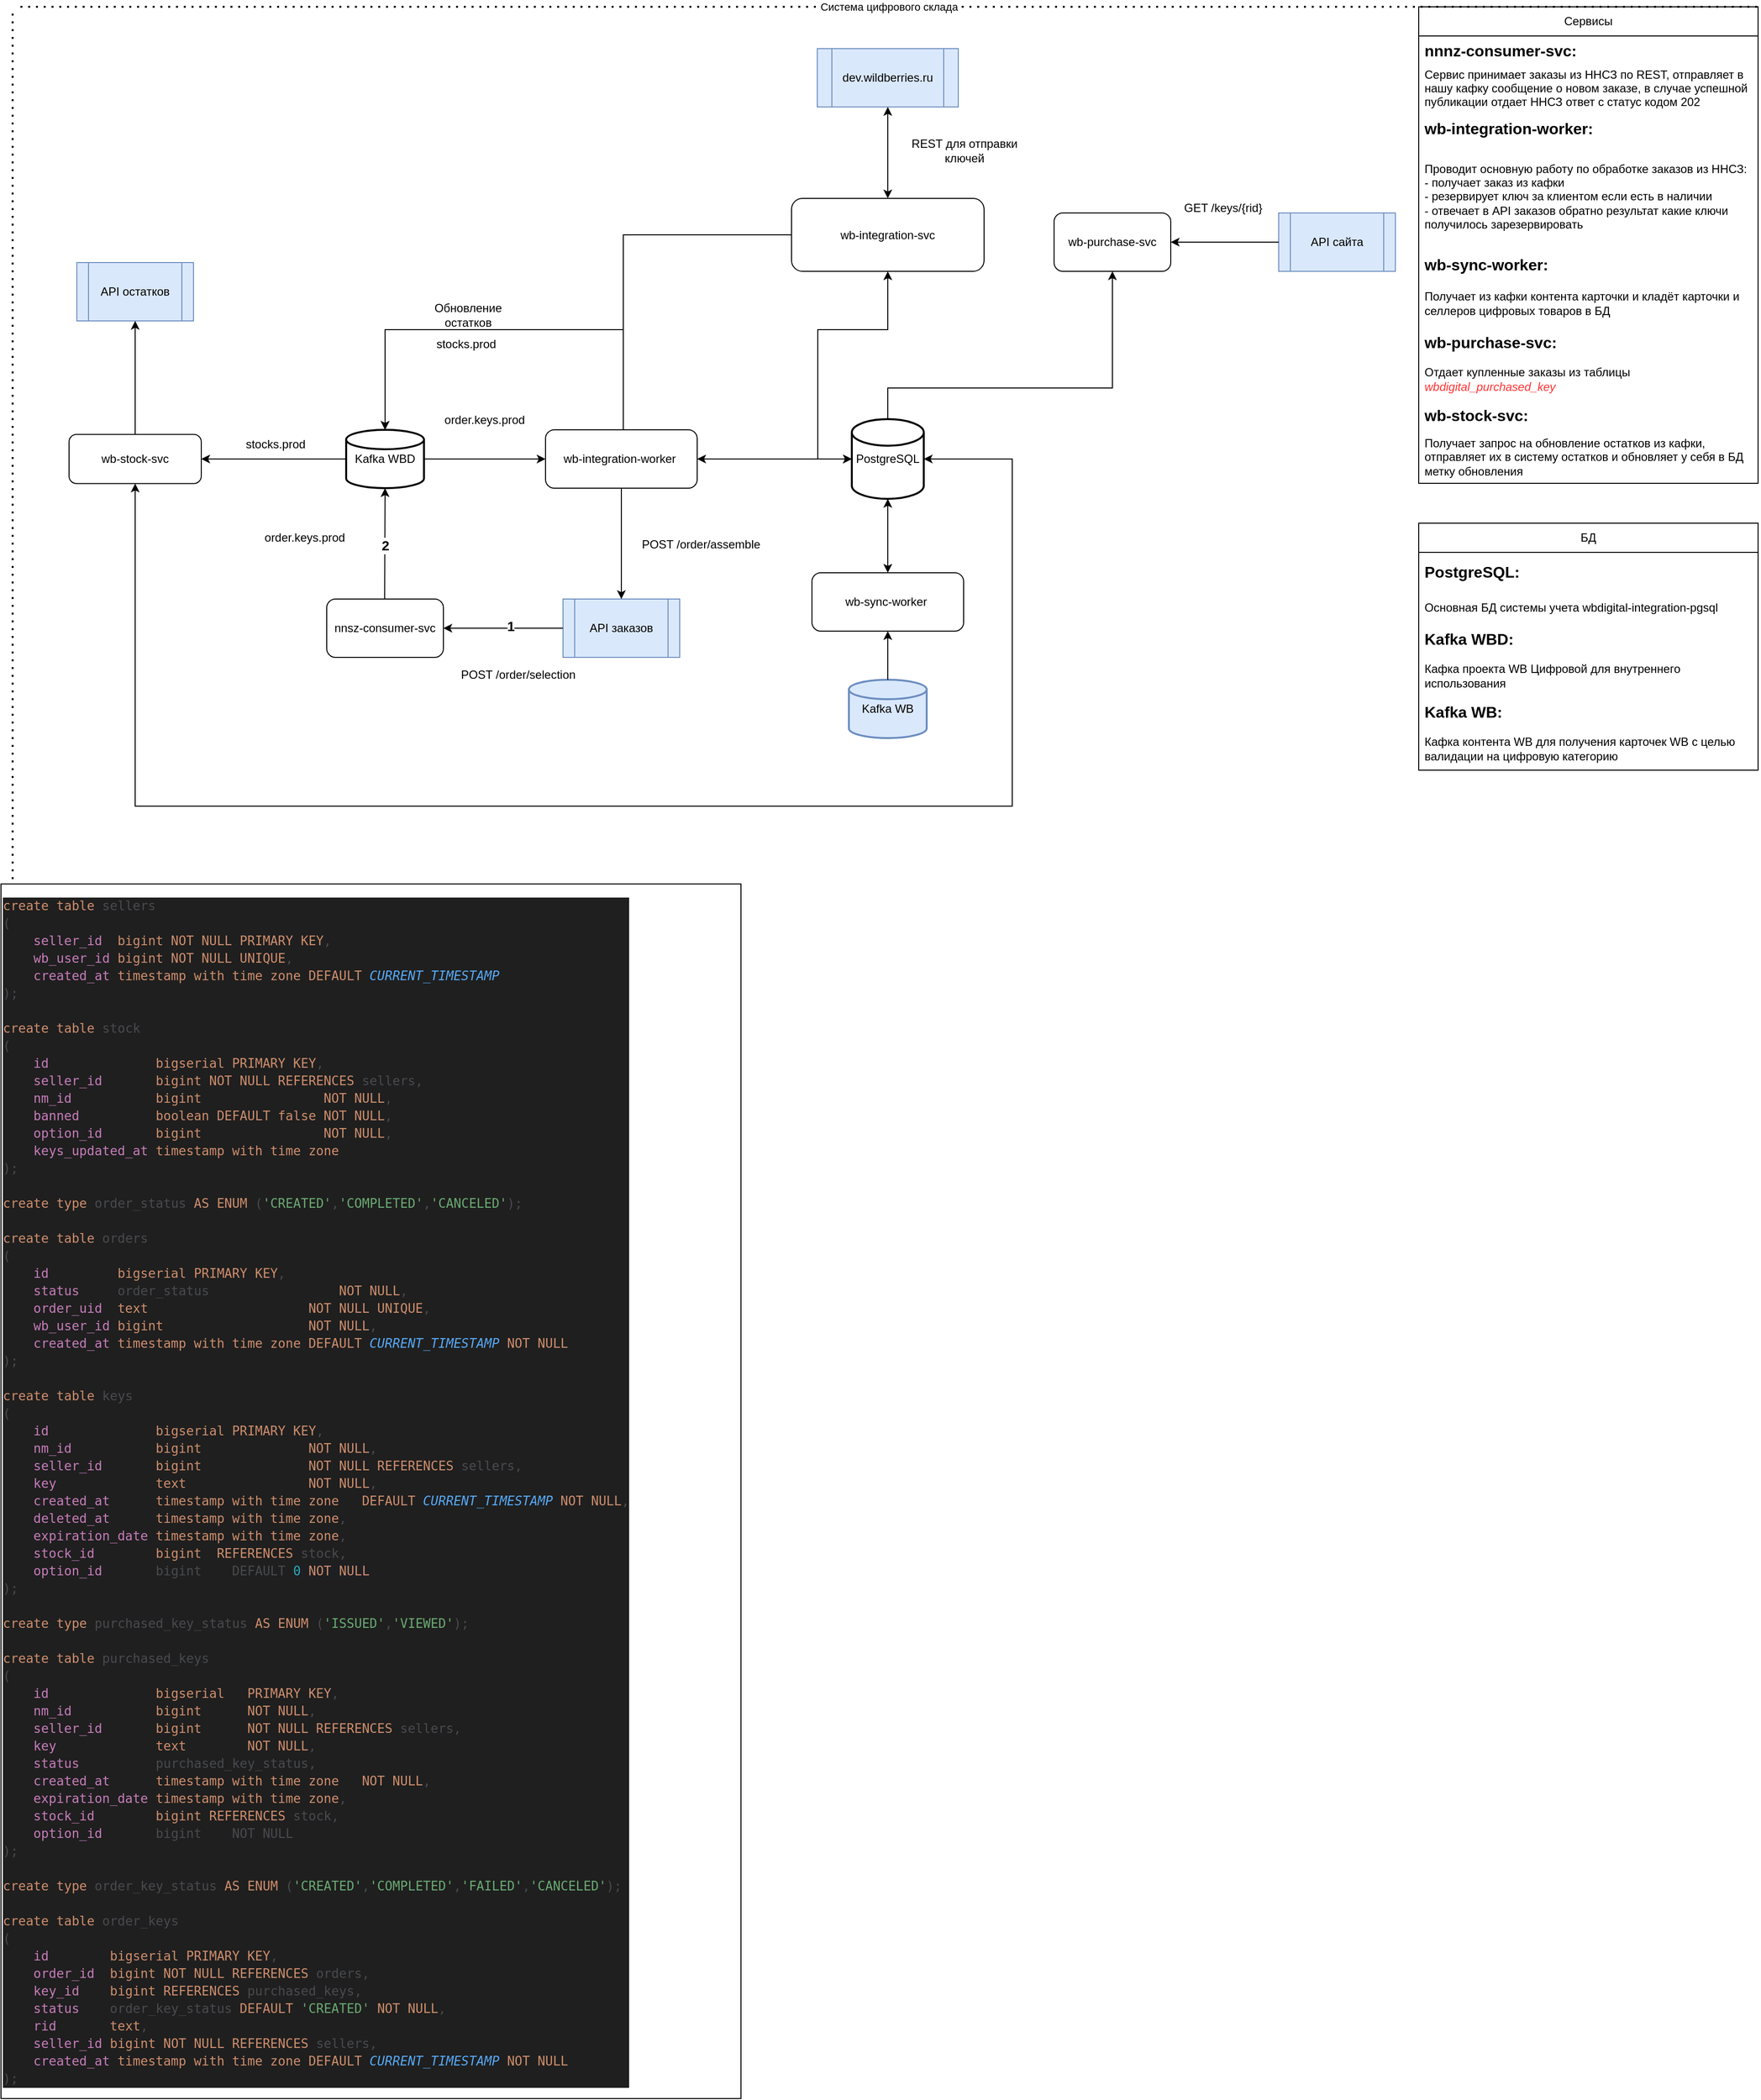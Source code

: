 <mxfile version="26.2.13">
  <diagram name="Страница — 1" id="Ii88KUtUh1wlncuiBsRQ">
    <mxGraphModel dx="-345" dy="-207" grid="1" gridSize="10" guides="1" tooltips="1" connect="1" arrows="1" fold="1" page="1" pageScale="1" pageWidth="583" pageHeight="827" math="0" shadow="0">
      <root>
        <mxCell id="0" />
        <mxCell id="1" parent="0" />
        <mxCell id="xC6mqs9Nte8zSChUiDcR-127" value="wb-integration-svc" style="rounded=1;whiteSpace=wrap;html=1;" vertex="1" parent="1">
          <mxGeometry x="2853" y="1145" width="198" height="75" as="geometry" />
        </mxCell>
        <mxCell id="xC6mqs9Nte8zSChUiDcR-128" value="API заказов" style="shape=process;whiteSpace=wrap;html=1;backgroundOutline=1;fillColor=#dae8fc;strokeColor=#6c8ebf;" vertex="1" parent="1">
          <mxGeometry x="2618" y="1557" width="120" height="60" as="geometry" />
        </mxCell>
        <mxCell id="xC6mqs9Nte8zSChUiDcR-129" value="API остатков" style="shape=process;whiteSpace=wrap;html=1;backgroundOutline=1;fillColor=#dae8fc;strokeColor=#6c8ebf;" vertex="1" parent="1">
          <mxGeometry x="2118" y="1211" width="120" height="60" as="geometry" />
        </mxCell>
        <mxCell id="xC6mqs9Nte8zSChUiDcR-130" value="nnsz-consumer-svc" style="rounded=1;whiteSpace=wrap;html=1;" vertex="1" parent="1">
          <mxGeometry x="2375" y="1557" width="120" height="60" as="geometry" />
        </mxCell>
        <mxCell id="xC6mqs9Nte8zSChUiDcR-131" value="" style="endArrow=none;dashed=1;html=1;dashPattern=1 3;strokeWidth=2;rounded=0;" edge="1" parent="1">
          <mxGeometry width="50" height="50" relative="1" as="geometry">
            <mxPoint x="2052" y="2165" as="sourcePoint" />
            <mxPoint x="2052" y="955" as="targetPoint" />
          </mxGeometry>
        </mxCell>
        <mxCell id="xC6mqs9Nte8zSChUiDcR-200" style="edgeStyle=orthogonalEdgeStyle;rounded=0;orthogonalLoop=1;jettySize=auto;html=1;entryX=1;entryY=0.5;entryDx=0;entryDy=0;" edge="1" parent="1" source="xC6mqs9Nte8zSChUiDcR-132" target="xC6mqs9Nte8zSChUiDcR-171">
          <mxGeometry relative="1" as="geometry" />
        </mxCell>
        <mxCell id="xC6mqs9Nte8zSChUiDcR-132" value="Kafka WBD" style="strokeWidth=2;html=1;shape=mxgraph.flowchart.database;whiteSpace=wrap;" vertex="1" parent="1">
          <mxGeometry x="2395" y="1383" width="80" height="60" as="geometry" />
        </mxCell>
        <mxCell id="xC6mqs9Nte8zSChUiDcR-133" value="" style="endArrow=classic;html=1;rounded=0;entryX=1;entryY=0.5;entryDx=0;entryDy=0;exitX=0;exitY=0.5;exitDx=0;exitDy=0;" edge="1" parent="1" source="xC6mqs9Nte8zSChUiDcR-128" target="xC6mqs9Nte8zSChUiDcR-130">
          <mxGeometry width="50" height="50" relative="1" as="geometry">
            <mxPoint x="2450" y="1372" as="sourcePoint" />
            <mxPoint x="2500" y="1322" as="targetPoint" />
          </mxGeometry>
        </mxCell>
        <mxCell id="xC6mqs9Nte8zSChUiDcR-206" value="&lt;b&gt;&lt;font style=&quot;font-size: 14px;&quot;&gt;1&lt;/font&gt;&lt;/b&gt;" style="edgeLabel;html=1;align=center;verticalAlign=middle;resizable=0;points=[];" vertex="1" connectable="0" parent="xC6mqs9Nte8zSChUiDcR-133">
          <mxGeometry x="-0.113" y="-2" relative="1" as="geometry">
            <mxPoint as="offset" />
          </mxGeometry>
        </mxCell>
        <mxCell id="xC6mqs9Nte8zSChUiDcR-134" value="" style="endArrow=classic;html=1;rounded=0;entryX=0.5;entryY=1;entryDx=0;entryDy=0;entryPerimeter=0;" edge="1" parent="1" target="xC6mqs9Nte8zSChUiDcR-132">
          <mxGeometry width="50" height="50" relative="1" as="geometry">
            <mxPoint x="2434.58" y="1557" as="sourcePoint" />
            <mxPoint x="2434.58" y="1451" as="targetPoint" />
          </mxGeometry>
        </mxCell>
        <mxCell id="xC6mqs9Nte8zSChUiDcR-207" value="&lt;font style=&quot;font-size: 14px;&quot;&gt;&lt;b&gt;2&lt;/b&gt;&lt;/font&gt;" style="edgeLabel;html=1;align=center;verticalAlign=middle;resizable=0;points=[];" vertex="1" connectable="0" parent="xC6mqs9Nte8zSChUiDcR-134">
          <mxGeometry x="-0.485" relative="1" as="geometry">
            <mxPoint y="-26" as="offset" />
          </mxGeometry>
        </mxCell>
        <mxCell id="xC6mqs9Nte8zSChUiDcR-135" value="POST /order/selection" style="text;html=1;align=center;verticalAlign=middle;whiteSpace=wrap;rounded=0;" vertex="1" parent="1">
          <mxGeometry x="2498" y="1620" width="148" height="30" as="geometry" />
        </mxCell>
        <mxCell id="xC6mqs9Nte8zSChUiDcR-136" value="order.keys.prod" style="text;html=1;align=center;verticalAlign=middle;whiteSpace=wrap;rounded=0;" vertex="1" parent="1">
          <mxGeometry x="2300" y="1479" width="105" height="30" as="geometry" />
        </mxCell>
        <mxCell id="xC6mqs9Nte8zSChUiDcR-137" value="wb-purchase-svc" style="rounded=1;whiteSpace=wrap;html=1;" vertex="1" parent="1">
          <mxGeometry x="3123" y="1160" width="120" height="60" as="geometry" />
        </mxCell>
        <mxCell id="xC6mqs9Nte8zSChUiDcR-204" style="edgeStyle=orthogonalEdgeStyle;rounded=0;orthogonalLoop=1;jettySize=auto;html=1;entryX=0.5;entryY=1;entryDx=0;entryDy=0;" edge="1" parent="1" source="xC6mqs9Nte8zSChUiDcR-138" target="xC6mqs9Nte8zSChUiDcR-137">
          <mxGeometry relative="1" as="geometry">
            <Array as="points">
              <mxPoint x="2952" y="1340" />
              <mxPoint x="3183" y="1340" />
            </Array>
          </mxGeometry>
        </mxCell>
        <mxCell id="xC6mqs9Nte8zSChUiDcR-138" value="PostgreSQL" style="strokeWidth=2;html=1;shape=mxgraph.flowchart.database;whiteSpace=wrap;" vertex="1" parent="1">
          <mxGeometry x="2915" y="1372" width="74" height="82" as="geometry" />
        </mxCell>
        <mxCell id="xC6mqs9Nte8zSChUiDcR-140" value="wb-integration-worker&amp;nbsp;" style="rounded=1;whiteSpace=wrap;html=1;" vertex="1" parent="1">
          <mxGeometry x="2600" y="1383" width="156" height="60" as="geometry" />
        </mxCell>
        <mxCell id="xC6mqs9Nte8zSChUiDcR-141" value="" style="endArrow=classic;html=1;rounded=0;entryX=0;entryY=0.5;entryDx=0;entryDy=0;exitX=1;exitY=0.5;exitDx=0;exitDy=0;exitPerimeter=0;" edge="1" parent="1" source="xC6mqs9Nte8zSChUiDcR-132" target="xC6mqs9Nte8zSChUiDcR-140">
          <mxGeometry width="50" height="50" relative="1" as="geometry">
            <mxPoint x="2502" y="1373" as="sourcePoint" />
            <mxPoint x="2755" y="1295" as="targetPoint" />
          </mxGeometry>
        </mxCell>
        <mxCell id="xC6mqs9Nte8zSChUiDcR-142" value="" style="endArrow=classic;startArrow=classic;html=1;rounded=0;entryX=0;entryY=0.5;entryDx=0;entryDy=0;entryPerimeter=0;exitX=1;exitY=0.5;exitDx=0;exitDy=0;" edge="1" parent="1" source="xC6mqs9Nte8zSChUiDcR-140" target="xC6mqs9Nte8zSChUiDcR-138">
          <mxGeometry width="50" height="50" relative="1" as="geometry">
            <mxPoint x="2844" y="1347" as="sourcePoint" />
            <mxPoint x="2894" y="1297" as="targetPoint" />
            <Array as="points">
              <mxPoint x="2834" y="1413" />
            </Array>
          </mxGeometry>
        </mxCell>
        <mxCell id="xC6mqs9Nte8zSChUiDcR-143" value="Сервисы" style="swimlane;fontStyle=0;childLayout=stackLayout;horizontal=1;startSize=30;horizontalStack=0;resizeParent=1;resizeParentMax=0;resizeLast=0;collapsible=1;marginBottom=0;whiteSpace=wrap;html=1;" vertex="1" parent="1">
          <mxGeometry x="3498" y="948" width="349" height="490" as="geometry">
            <mxRectangle x="3498" y="948" width="85" height="30" as="alternateBounds" />
          </mxGeometry>
        </mxCell>
        <mxCell id="xC6mqs9Nte8zSChUiDcR-144" value="&lt;span style=&quot;text-align: center;&quot;&gt;&lt;b&gt;&lt;font style=&quot;font-size: 16px;&quot;&gt;nnnz-consumer-svc:&lt;/font&gt;&lt;/b&gt;&lt;/span&gt;" style="text;strokeColor=none;fillColor=none;align=left;verticalAlign=middle;spacingLeft=4;spacingRight=4;overflow=hidden;points=[[0,0.5],[1,0.5]];portConstraint=eastwest;rotatable=0;whiteSpace=wrap;html=1;" vertex="1" parent="xC6mqs9Nte8zSChUiDcR-143">
          <mxGeometry y="30" width="349" height="30" as="geometry" />
        </mxCell>
        <mxCell id="xC6mqs9Nte8zSChUiDcR-145" value="&lt;div style=&quot;&quot;&gt;Сервис принимает заказы из ННСЗ по REST, отправляет в нашу кафку сообщение о новом заказе, в случае успешной публикации отдает ННСЗ ответ с статус кодом 202&lt;/div&gt;&lt;div style=&quot;&quot;&gt;&lt;br&gt;&lt;/div&gt;" style="text;strokeColor=none;fillColor=none;align=left;verticalAlign=middle;spacingLeft=4;spacingRight=4;overflow=hidden;points=[[0,0.5],[1,0.5]];portConstraint=eastwest;rotatable=0;whiteSpace=wrap;html=1;" vertex="1" parent="xC6mqs9Nte8zSChUiDcR-143">
          <mxGeometry y="60" width="349" height="50" as="geometry" />
        </mxCell>
        <mxCell id="xC6mqs9Nte8zSChUiDcR-146" value="&lt;span style=&quot;text-align: center;&quot;&gt;&lt;font style=&quot;font-size: 16px;&quot;&gt;&lt;b&gt;wb-integration-worker:&amp;nbsp;&lt;/b&gt;&lt;/font&gt;&lt;/span&gt;" style="text;strokeColor=none;fillColor=none;align=left;verticalAlign=middle;spacingLeft=4;spacingRight=4;overflow=hidden;points=[[0,0.5],[1,0.5]];portConstraint=eastwest;rotatable=0;whiteSpace=wrap;html=1;" vertex="1" parent="xC6mqs9Nte8zSChUiDcR-143">
          <mxGeometry y="110" width="349" height="30" as="geometry" />
        </mxCell>
        <mxCell id="xC6mqs9Nte8zSChUiDcR-147" value="&lt;span style=&quot;&quot;&gt;Проводит основную работу по обработке заказов из ННСЗ:&lt;br&gt;- получает заказ из кафки&lt;br&gt;- резервирует ключ за клиентом если есть в наличии&lt;/span&gt;&lt;div&gt;&lt;span style=&quot;&quot;&gt;- отвечает в API заказов обратно результат какие ключи получилось зарезервировать&lt;/span&gt;&lt;/div&gt;" style="text;strokeColor=none;fillColor=none;align=left;verticalAlign=middle;spacingLeft=4;spacingRight=4;overflow=hidden;points=[[0,0.5],[1,0.5]];portConstraint=eastwest;rotatable=0;whiteSpace=wrap;html=1;" vertex="1" parent="xC6mqs9Nte8zSChUiDcR-143">
          <mxGeometry y="140" width="349" height="110" as="geometry" />
        </mxCell>
        <mxCell id="xC6mqs9Nte8zSChUiDcR-148" value="&lt;span style=&quot;text-align: center;&quot;&gt;wb-sync-worker:&lt;/span&gt;" style="text;strokeColor=none;fillColor=none;align=left;verticalAlign=middle;spacingLeft=4;spacingRight=4;overflow=hidden;points=[[0,0.5],[1,0.5]];portConstraint=eastwest;rotatable=0;whiteSpace=wrap;html=1;fontSize=16;fontStyle=1" vertex="1" parent="xC6mqs9Nte8zSChUiDcR-143">
          <mxGeometry y="250" width="349" height="30" as="geometry" />
        </mxCell>
        <mxCell id="xC6mqs9Nte8zSChUiDcR-149" value="Получает из кафки контента карточки и кладёт карточки и селлеров цифровых товаров в БД" style="text;strokeColor=none;fillColor=none;align=left;verticalAlign=middle;spacingLeft=4;spacingRight=4;overflow=hidden;points=[[0,0.5],[1,0.5]];portConstraint=eastwest;rotatable=0;whiteSpace=wrap;html=1;" vertex="1" parent="xC6mqs9Nte8zSChUiDcR-143">
          <mxGeometry y="280" width="349" height="50" as="geometry" />
        </mxCell>
        <mxCell id="xC6mqs9Nte8zSChUiDcR-150" value="&lt;span style=&quot;text-align: center;&quot;&gt;&lt;font style=&quot;font-size: 16px;&quot;&gt;&lt;b&gt;wb-purchase-svc:&lt;/b&gt;&lt;/font&gt;&lt;/span&gt;" style="text;strokeColor=none;fillColor=none;align=left;verticalAlign=middle;spacingLeft=4;spacingRight=4;overflow=hidden;points=[[0,0.5],[1,0.5]];portConstraint=eastwest;rotatable=0;whiteSpace=wrap;html=1;" vertex="1" parent="xC6mqs9Nte8zSChUiDcR-143">
          <mxGeometry y="330" width="349" height="30" as="geometry" />
        </mxCell>
        <mxCell id="xC6mqs9Nte8zSChUiDcR-151" value="Отдает купленные заказы из таблицы &lt;i&gt;&lt;font style=&quot;color: rgb(255, 51, 51);&quot;&gt;wbdigital_purchased_key&lt;/font&gt;&lt;/i&gt;" style="text;strokeColor=none;fillColor=none;align=left;verticalAlign=middle;spacingLeft=4;spacingRight=4;overflow=hidden;points=[[0,0.5],[1,0.5]];portConstraint=eastwest;rotatable=0;whiteSpace=wrap;html=1;" vertex="1" parent="xC6mqs9Nte8zSChUiDcR-143">
          <mxGeometry y="360" width="349" height="45" as="geometry" />
        </mxCell>
        <mxCell id="xC6mqs9Nte8zSChUiDcR-152" value="&lt;span style=&quot;text-align: center;&quot;&gt;wb-stock-svc:&lt;/span&gt;" style="text;strokeColor=none;fillColor=none;align=left;verticalAlign=middle;spacingLeft=4;spacingRight=4;overflow=hidden;points=[[0,0.5],[1,0.5]];portConstraint=eastwest;rotatable=0;whiteSpace=wrap;html=1;fontSize=16;fontStyle=1" vertex="1" parent="xC6mqs9Nte8zSChUiDcR-143">
          <mxGeometry y="405" width="349" height="30" as="geometry" />
        </mxCell>
        <mxCell id="xC6mqs9Nte8zSChUiDcR-153" value="Получает запрос на обновление остатков из кафки, отправляет их в систему остатков и обновляет у себя в БД метку обновления" style="text;strokeColor=none;fillColor=none;align=left;verticalAlign=middle;spacingLeft=4;spacingRight=4;overflow=hidden;points=[[0,0.5],[1,0.5]];portConstraint=eastwest;rotatable=0;whiteSpace=wrap;html=1;" vertex="1" parent="xC6mqs9Nte8zSChUiDcR-143">
          <mxGeometry y="435" width="349" height="55" as="geometry" />
        </mxCell>
        <mxCell id="xC6mqs9Nte8zSChUiDcR-154" value="API сайта" style="shape=process;whiteSpace=wrap;html=1;backgroundOutline=1;fillColor=#dae8fc;strokeColor=#6c8ebf;" vertex="1" parent="1">
          <mxGeometry x="3354" y="1160" width="120" height="60" as="geometry" />
        </mxCell>
        <mxCell id="xC6mqs9Nte8zSChUiDcR-155" value="" style="endArrow=classic;html=1;rounded=0;entryX=1;entryY=0.5;entryDx=0;entryDy=0;exitX=0;exitY=0.5;exitDx=0;exitDy=0;" edge="1" parent="1" source="xC6mqs9Nte8zSChUiDcR-154" target="xC6mqs9Nte8zSChUiDcR-137">
          <mxGeometry width="50" height="50" relative="1" as="geometry">
            <mxPoint x="2922" y="1224" as="sourcePoint" />
            <mxPoint x="2972" y="1174" as="targetPoint" />
          </mxGeometry>
        </mxCell>
        <mxCell id="xC6mqs9Nte8zSChUiDcR-156" value="GET /keys/{rid}" style="text;html=1;align=center;verticalAlign=middle;whiteSpace=wrap;rounded=0;" vertex="1" parent="1">
          <mxGeometry x="3240" y="1140" width="114" height="30" as="geometry" />
        </mxCell>
        <mxCell id="xC6mqs9Nte8zSChUiDcR-157" value="dev.wildberries.ru" style="shape=process;whiteSpace=wrap;html=1;backgroundOutline=1;fillColor=#dae8fc;strokeColor=#6c8ebf;" vertex="1" parent="1">
          <mxGeometry x="2879.5" y="991" width="145" height="60" as="geometry" />
        </mxCell>
        <mxCell id="xC6mqs9Nte8zSChUiDcR-158" value="" style="endArrow=classic;startArrow=classic;html=1;rounded=0;entryX=0.5;entryY=1;entryDx=0;entryDy=0;exitX=0.5;exitY=0;exitDx=0;exitDy=0;" edge="1" parent="1" source="xC6mqs9Nte8zSChUiDcR-127" target="xC6mqs9Nte8zSChUiDcR-157">
          <mxGeometry width="50" height="50" relative="1" as="geometry">
            <mxPoint x="2961" y="1133" as="sourcePoint" />
            <mxPoint x="3006" y="1354" as="targetPoint" />
          </mxGeometry>
        </mxCell>
        <mxCell id="xC6mqs9Nte8zSChUiDcR-159" value="" style="endArrow=classic;startArrow=classic;html=1;rounded=0;entryX=0.5;entryY=1;entryDx=0;entryDy=0;exitX=0;exitY=0.5;exitDx=0;exitDy=0;exitPerimeter=0;" edge="1" parent="1" source="xC6mqs9Nte8zSChUiDcR-138" target="xC6mqs9Nte8zSChUiDcR-127">
          <mxGeometry width="50" height="50" relative="1" as="geometry">
            <mxPoint x="2879" y="1347" as="sourcePoint" />
            <mxPoint x="2929" y="1297" as="targetPoint" />
            <Array as="points">
              <mxPoint x="2880" y="1413" />
              <mxPoint x="2880" y="1280" />
              <mxPoint x="2952" y="1280" />
            </Array>
          </mxGeometry>
        </mxCell>
        <mxCell id="xC6mqs9Nte8zSChUiDcR-160" value="Kafka WB" style="strokeWidth=2;html=1;shape=mxgraph.flowchart.database;whiteSpace=wrap;fillColor=#dae8fc;strokeColor=#6c8ebf;" vertex="1" parent="1">
          <mxGeometry x="2912" y="1640" width="80" height="60" as="geometry" />
        </mxCell>
        <mxCell id="xC6mqs9Nte8zSChUiDcR-161" value="wb-sync-worker&amp;nbsp;" style="rounded=1;whiteSpace=wrap;html=1;" vertex="1" parent="1">
          <mxGeometry x="2874" y="1530" width="156" height="60" as="geometry" />
        </mxCell>
        <mxCell id="xC6mqs9Nte8zSChUiDcR-162" value="" style="endArrow=classic;startArrow=classic;html=1;rounded=0;entryX=0.5;entryY=1;entryDx=0;entryDy=0;entryPerimeter=0;exitX=0.5;exitY=0;exitDx=0;exitDy=0;" edge="1" parent="1" source="xC6mqs9Nte8zSChUiDcR-161" target="xC6mqs9Nte8zSChUiDcR-138">
          <mxGeometry width="50" height="50" relative="1" as="geometry">
            <mxPoint x="2878" y="1425" as="sourcePoint" />
            <mxPoint x="2928" y="1375" as="targetPoint" />
          </mxGeometry>
        </mxCell>
        <mxCell id="xC6mqs9Nte8zSChUiDcR-163" value="" style="endArrow=classic;html=1;rounded=0;entryX=0.5;entryY=1;entryDx=0;entryDy=0;exitX=0.5;exitY=0;exitDx=0;exitDy=0;exitPerimeter=0;" edge="1" parent="1" source="xC6mqs9Nte8zSChUiDcR-160" target="xC6mqs9Nte8zSChUiDcR-161">
          <mxGeometry width="50" height="50" relative="1" as="geometry">
            <mxPoint x="2878" y="1425" as="sourcePoint" />
            <mxPoint x="2928" y="1375" as="targetPoint" />
          </mxGeometry>
        </mxCell>
        <mxCell id="xC6mqs9Nte8zSChUiDcR-164" value="" style="endArrow=classic;html=1;rounded=0;entryX=0.5;entryY=0;entryDx=0;entryDy=0;exitX=0.5;exitY=1;exitDx=0;exitDy=0;" edge="1" parent="1" source="xC6mqs9Nte8zSChUiDcR-140" target="xC6mqs9Nte8zSChUiDcR-128">
          <mxGeometry width="50" height="50" relative="1" as="geometry">
            <mxPoint x="2780" y="1528" as="sourcePoint" />
            <mxPoint x="2830" y="1478" as="targetPoint" />
          </mxGeometry>
        </mxCell>
        <mxCell id="xC6mqs9Nte8zSChUiDcR-165" value="POST /order/assemble" style="text;html=1;align=center;verticalAlign=middle;whiteSpace=wrap;rounded=0;" vertex="1" parent="1">
          <mxGeometry x="2686" y="1486" width="148" height="30" as="geometry" />
        </mxCell>
        <mxCell id="xC6mqs9Nte8zSChUiDcR-166" value="REST для отправки ключей" style="text;html=1;align=center;verticalAlign=middle;whiteSpace=wrap;rounded=0;" vertex="1" parent="1">
          <mxGeometry x="2954" y="1081" width="154" height="30" as="geometry" />
        </mxCell>
        <mxCell id="xC6mqs9Nte8zSChUiDcR-168" value="Обновление остатков" style="text;html=1;align=center;verticalAlign=middle;whiteSpace=wrap;rounded=0;" vertex="1" parent="1">
          <mxGeometry x="2472" y="1250" width="97" height="30" as="geometry" />
        </mxCell>
        <mxCell id="xC6mqs9Nte8zSChUiDcR-199" style="edgeStyle=orthogonalEdgeStyle;rounded=0;orthogonalLoop=1;jettySize=auto;html=1;" edge="1" parent="1" source="xC6mqs9Nte8zSChUiDcR-171" target="xC6mqs9Nte8zSChUiDcR-129">
          <mxGeometry relative="1" as="geometry" />
        </mxCell>
        <mxCell id="xC6mqs9Nte8zSChUiDcR-171" value="wb-stock-svc" style="rounded=1;whiteSpace=wrap;html=1;" vertex="1" parent="1">
          <mxGeometry x="2110" y="1387.75" width="136" height="50.5" as="geometry" />
        </mxCell>
        <mxCell id="xC6mqs9Nte8zSChUiDcR-175" value="order.keys.prod" style="text;html=1;align=center;verticalAlign=middle;whiteSpace=wrap;rounded=0;" vertex="1" parent="1">
          <mxGeometry x="2485" y="1357.75" width="105" height="30" as="geometry" />
        </mxCell>
        <mxCell id="xC6mqs9Nte8zSChUiDcR-176" value="stocks.prod" style="text;html=1;align=center;verticalAlign=middle;whiteSpace=wrap;rounded=0;" vertex="1" parent="1">
          <mxGeometry x="2270" y="1383" width="105" height="30" as="geometry" />
        </mxCell>
        <mxCell id="xC6mqs9Nte8zSChUiDcR-178" value="stocks.prod" style="text;html=1;align=center;verticalAlign=middle;whiteSpace=wrap;rounded=0;" vertex="1" parent="1">
          <mxGeometry x="2472" y="1280" width="93" height="30" as="geometry" />
        </mxCell>
        <mxCell id="xC6mqs9Nte8zSChUiDcR-181" value="БД" style="swimlane;fontStyle=0;childLayout=stackLayout;horizontal=1;startSize=30;horizontalStack=0;resizeParent=1;resizeParentMax=0;resizeLast=0;collapsible=1;marginBottom=0;whiteSpace=wrap;html=1;" vertex="1" parent="1">
          <mxGeometry x="3498" y="1479" width="349" height="254" as="geometry" />
        </mxCell>
        <mxCell id="xC6mqs9Nte8zSChUiDcR-182" value="&lt;span style=&quot;text-align: center;&quot;&gt;PostgreSQL:&lt;/span&gt;" style="text;strokeColor=none;fillColor=none;align=left;verticalAlign=middle;spacingLeft=4;spacingRight=4;overflow=hidden;points=[[0,0.5],[1,0.5]];portConstraint=eastwest;rotatable=0;whiteSpace=wrap;html=1;fontSize=16;fontStyle=1" vertex="1" parent="xC6mqs9Nte8zSChUiDcR-181">
          <mxGeometry y="30" width="349" height="40" as="geometry" />
        </mxCell>
        <mxCell id="xC6mqs9Nte8zSChUiDcR-183" value="&lt;div style=&quot;text-align: center;&quot;&gt;Основная БД системы учета&amp;nbsp;wbdigital-integration-pgsql&lt;/div&gt;" style="text;strokeColor=none;fillColor=none;align=left;verticalAlign=middle;spacingLeft=4;spacingRight=4;overflow=hidden;points=[[0,0.5],[1,0.5]];portConstraint=eastwest;rotatable=0;whiteSpace=wrap;html=1;" vertex="1" parent="xC6mqs9Nte8zSChUiDcR-181">
          <mxGeometry y="70" width="349" height="34" as="geometry" />
        </mxCell>
        <mxCell id="xC6mqs9Nte8zSChUiDcR-184" value="&lt;span style=&quot;text-align: center;&quot;&gt;&lt;font style=&quot;font-size: 16px;&quot;&gt;&lt;b&gt;Kafka WBD:&amp;nbsp;&lt;/b&gt;&lt;/font&gt;&lt;/span&gt;" style="text;strokeColor=none;fillColor=none;align=left;verticalAlign=middle;spacingLeft=4;spacingRight=4;overflow=hidden;points=[[0,0.5],[1,0.5]];portConstraint=eastwest;rotatable=0;whiteSpace=wrap;html=1;" vertex="1" parent="xC6mqs9Nte8zSChUiDcR-181">
          <mxGeometry y="104" width="349" height="30" as="geometry" />
        </mxCell>
        <mxCell id="xC6mqs9Nte8zSChUiDcR-185" value="&lt;span style=&quot;&quot;&gt;Кафка проекта WB Цифровой для внутреннего использования&lt;/span&gt;" style="text;strokeColor=none;fillColor=none;align=left;verticalAlign=middle;spacingLeft=4;spacingRight=4;overflow=hidden;points=[[0,0.5],[1,0.5]];portConstraint=eastwest;rotatable=0;whiteSpace=wrap;html=1;" vertex="1" parent="xC6mqs9Nte8zSChUiDcR-181">
          <mxGeometry y="134" width="349" height="45" as="geometry" />
        </mxCell>
        <mxCell id="xC6mqs9Nte8zSChUiDcR-186" value="&lt;span style=&quot;text-align: center;&quot;&gt;&lt;font style=&quot;font-size: 16px;&quot;&gt;&lt;b&gt;Kafka WB:&amp;nbsp;&lt;/b&gt;&lt;/font&gt;&lt;/span&gt;" style="text;strokeColor=none;fillColor=none;align=left;verticalAlign=middle;spacingLeft=4;spacingRight=4;overflow=hidden;points=[[0,0.5],[1,0.5]];portConstraint=eastwest;rotatable=0;whiteSpace=wrap;html=1;" vertex="1" parent="xC6mqs9Nte8zSChUiDcR-181">
          <mxGeometry y="179" width="349" height="30" as="geometry" />
        </mxCell>
        <mxCell id="xC6mqs9Nte8zSChUiDcR-187" value="&lt;div style=&quot;&quot;&gt;&lt;span style=&quot;background-color: transparent; color: light-dark(rgb(0, 0, 0), rgb(255, 255, 255));&quot;&gt;Кафка контента WB для получения карточек WB с целью валидации на цифровую категорию&amp;nbsp;&lt;/span&gt;&lt;/div&gt;" style="text;strokeColor=none;fillColor=none;align=left;verticalAlign=middle;spacingLeft=4;spacingRight=4;overflow=hidden;points=[[0,0.5],[1,0.5]];portConstraint=eastwest;rotatable=0;whiteSpace=wrap;html=1;" vertex="1" parent="xC6mqs9Nte8zSChUiDcR-181">
          <mxGeometry y="209" width="349" height="45" as="geometry" />
        </mxCell>
        <mxCell id="xC6mqs9Nte8zSChUiDcR-188" value="Система цифрового склада" style="endArrow=none;dashed=1;html=1;dashPattern=1 3;strokeWidth=2;rounded=0;" edge="1" parent="1">
          <mxGeometry x="-0.001" width="50" height="50" relative="1" as="geometry">
            <mxPoint x="2060" y="948" as="sourcePoint" />
            <mxPoint x="3847" y="948" as="targetPoint" />
            <mxPoint as="offset" />
          </mxGeometry>
        </mxCell>
        <mxCell id="xC6mqs9Nte8zSChUiDcR-189" value="&lt;div style=&quot;color: rgb(204, 204, 204); background-color: rgb(31, 31, 31); font-family: Menlo, Monaco, &amp;quot;Courier New&amp;quot;, monospace; font-weight: normal; font-size: 12px; line-height: 18px; white-space: pre;&quot;&gt;&lt;div&gt;&lt;pre style=&quot;color: rgb(73, 74, 79); font-family: &amp;quot;JetBrains Mono&amp;quot;, monospace; font-size: 9.8pt;&quot;&gt;&lt;span style=&quot;color: rgb(207, 142, 109);&quot;&gt;create table &lt;/span&gt;sellers&lt;br&gt;(&lt;br&gt;    &lt;span style=&quot;color: rgb(199, 125, 187);&quot;&gt;seller_id  &lt;/span&gt;&lt;span style=&quot;color: rgb(207, 142, 109);&quot;&gt;bigint NOT NULL PRIMARY KEY&lt;/span&gt;,&lt;br&gt;    &lt;span style=&quot;color: rgb(199, 125, 187);&quot;&gt;wb_user_id &lt;/span&gt;&lt;span style=&quot;color: rgb(207, 142, 109);&quot;&gt;bigint NOT NULL UNIQUE&lt;/span&gt;,&lt;br&gt;    &lt;span style=&quot;color: rgb(199, 125, 187);&quot;&gt;created_at &lt;/span&gt;&lt;span style=&quot;color: rgb(207, 142, 109);&quot;&gt;timestamp with time zone DEFAULT &lt;/span&gt;&lt;span style=&quot;color: rgb(87, 170, 247); font-style: italic;&quot;&gt;CURRENT_TIMESTAMP&lt;br&gt;&lt;/span&gt;);&lt;br&gt;&lt;br&gt;&lt;span style=&quot;color: rgb(207, 142, 109);&quot;&gt;create table &lt;/span&gt;stock&lt;br&gt;(&lt;br&gt;    &lt;span style=&quot;color: rgb(199, 125, 187);&quot;&gt;id              &lt;/span&gt;&lt;span style=&quot;color: rgb(207, 142, 109);&quot;&gt;bigserial PRIMARY KEY&lt;/span&gt;,&lt;br&gt;    &lt;span style=&quot;color: rgb(199, 125, 187);&quot;&gt;seller_id       &lt;/span&gt;&lt;span style=&quot;color: rgb(207, 142, 109);&quot;&gt;bigint NOT NULL REFERENCES &lt;/span&gt;sellers,&lt;br&gt;    &lt;span style=&quot;color: rgb(199, 125, 187);&quot;&gt;nm_id           &lt;/span&gt;&lt;span style=&quot;color: rgb(207, 142, 109);&quot;&gt;bigint                NOT NULL&lt;/span&gt;,&lt;br&gt;    &lt;span style=&quot;color: rgb(199, 125, 187);&quot;&gt;banned          &lt;/span&gt;&lt;span style=&quot;color: rgb(207, 142, 109);&quot;&gt;boolean DEFAULT false NOT NULL&lt;/span&gt;,&lt;br&gt;    &lt;span style=&quot;color: rgb(199, 125, 187);&quot;&gt;option_id       &lt;/span&gt;&lt;span style=&quot;color: rgb(207, 142, 109);&quot;&gt;bigint                NOT NULL&lt;/span&gt;,&lt;br&gt;    &lt;span style=&quot;color: rgb(199, 125, 187);&quot;&gt;keys_updated_at &lt;/span&gt;&lt;span style=&quot;color: rgb(207, 142, 109);&quot;&gt;timestamp with time zone&lt;br&gt;&lt;/span&gt;);&lt;br&gt;&lt;br&gt;&lt;span style=&quot;color: rgb(207, 142, 109);&quot;&gt;create type &lt;/span&gt;order_status &lt;span style=&quot;color: rgb(207, 142, 109);&quot;&gt;AS ENUM &lt;/span&gt;(&lt;span style=&quot;color: rgb(106, 171, 115);&quot;&gt;&#39;CREATED&#39;&lt;/span&gt;,&lt;span style=&quot;color: rgb(106, 171, 115);&quot;&gt;&#39;COMPLETED&#39;&lt;/span&gt;,&lt;span style=&quot;color: rgb(106, 171, 115);&quot;&gt;&#39;CANCELED&#39;&lt;/span&gt;);&lt;br&gt;&lt;br&gt;&lt;span style=&quot;color: rgb(207, 142, 109);&quot;&gt;create table &lt;/span&gt;orders&lt;br&gt;(&lt;br&gt;    &lt;span style=&quot;color: rgb(199, 125, 187);&quot;&gt;id         &lt;/span&gt;&lt;span style=&quot;color: rgb(207, 142, 109);&quot;&gt;bigserial PRIMARY KEY&lt;/span&gt;,&lt;br&gt;    &lt;span style=&quot;color: rgb(199, 125, 187);&quot;&gt;status     &lt;/span&gt;order_status                 &lt;span style=&quot;color: rgb(207, 142, 109);&quot;&gt;NOT NULL&lt;/span&gt;,&lt;br&gt;    &lt;span style=&quot;color: rgb(199, 125, 187);&quot;&gt;order_uid  &lt;/span&gt;&lt;span style=&quot;color: rgb(207, 142, 109);&quot;&gt;text                     NOT NULL UNIQUE&lt;/span&gt;,&lt;br&gt;    &lt;span style=&quot;color: rgb(199, 125, 187);&quot;&gt;wb_user_id &lt;/span&gt;&lt;span style=&quot;color: rgb(207, 142, 109);&quot;&gt;bigint                   NOT NULL&lt;/span&gt;,&lt;br&gt;    &lt;span style=&quot;color: rgb(199, 125, 187);&quot;&gt;created_at &lt;/span&gt;&lt;span style=&quot;color: rgb(207, 142, 109);&quot;&gt;timestamp with time zone DEFAULT &lt;/span&gt;&lt;span style=&quot;color: rgb(87, 170, 247); font-style: italic;&quot;&gt;CURRENT_TIMESTAMP &lt;/span&gt;&lt;span style=&quot;color: rgb(207, 142, 109);&quot;&gt;NOT NULL&lt;br&gt;&lt;/span&gt;);&lt;br&gt;&lt;br&gt;&lt;span style=&quot;color: rgb(207, 142, 109);&quot;&gt;create table &lt;/span&gt;keys&lt;br&gt;(&lt;br&gt;    &lt;span style=&quot;color: rgb(199, 125, 187);&quot;&gt;id              &lt;/span&gt;&lt;span style=&quot;color: rgb(207, 142, 109);&quot;&gt;bigserial PRIMARY KEY&lt;/span&gt;,&lt;br&gt;    &lt;span style=&quot;color: rgb(199, 125, 187);&quot;&gt;nm_id           &lt;/span&gt;&lt;span style=&quot;color: rgb(207, 142, 109);&quot;&gt;bigint              NOT NULL&lt;/span&gt;,&lt;br&gt;    &lt;span style=&quot;color: rgb(199, 125, 187);&quot;&gt;seller_id       &lt;/span&gt;&lt;span style=&quot;color: rgb(207, 142, 109);&quot;&gt;bigint              NOT NULL REFERENCES &lt;/span&gt;sellers,&lt;br&gt;    &lt;span style=&quot;color: rgb(199, 125, 187);&quot;&gt;key             &lt;/span&gt;&lt;span style=&quot;color: rgb(207, 142, 109);&quot;&gt;text                NOT NULL&lt;/span&gt;,&lt;br&gt;    &lt;span style=&quot;color: rgb(199, 125, 187);&quot;&gt;created_at      &lt;/span&gt;&lt;span style=&quot;color: rgb(207, 142, 109);&quot;&gt;timestamp with time zone   DEFAULT &lt;/span&gt;&lt;span style=&quot;color: rgb(87, 170, 247); font-style: italic;&quot;&gt;CURRENT_TIMESTAMP &lt;/span&gt;&lt;span style=&quot;color: rgb(207, 142, 109);&quot;&gt;NOT NULL&lt;/span&gt;,&lt;br&gt;    &lt;span style=&quot;color: rgb(199, 125, 187);&quot;&gt;deleted_at      &lt;/span&gt;&lt;span style=&quot;color: rgb(207, 142, 109);&quot;&gt;timestamp with time zone&lt;/span&gt;,&lt;br&gt;    &lt;span style=&quot;color: rgb(199, 125, 187);&quot;&gt;expiration_date &lt;/span&gt;&lt;span style=&quot;color: rgb(207, 142, 109);&quot;&gt;timestamp with time zone&lt;/span&gt;,&lt;br&gt;    &lt;span style=&quot;color: rgb(199, 125, 187);&quot;&gt;stock_id        &lt;/span&gt;&lt;span style=&quot;color: rgb(207, 142, 109);&quot;&gt;bigint  REFERENCES &lt;/span&gt;stock,&lt;br&gt;    &lt;span style=&quot;color: rgb(199, 125, 187);&quot;&gt;option_id       &lt;/span&gt;bigint    DEFAULT &lt;span style=&quot;font-size: 9.8pt; background-color: light-dark(rgb(30, 31, 34), rgb(209, 210, 212)); color: rgb(42, 172, 184);&quot;&gt;0 &lt;/span&gt;&lt;span style=&quot;font-size: 9.8pt; background-color: light-dark(rgb(30, 31, 34), rgb(209, 210, 212)); color: rgb(207, 142, 109);&quot;&gt;NOT NULL&lt;/span&gt;&lt;br&gt;);&lt;br&gt;&lt;br&gt;&lt;span style=&quot;color: rgb(207, 142, 109);&quot;&gt;create type &lt;/span&gt;purchased_key_status &lt;span style=&quot;color: rgb(207, 142, 109);&quot;&gt;AS ENUM &lt;/span&gt;(&lt;span style=&quot;color: rgb(106, 171, 115);&quot;&gt;&#39;ISSUED&#39;&lt;/span&gt;,&lt;span style=&quot;color: rgb(106, 171, 115);&quot;&gt;&#39;VIEWED&#39;&lt;/span&gt;);&lt;br&gt;&lt;br&gt;&lt;span style=&quot;color: rgb(207, 142, 109);&quot;&gt;create table &lt;/span&gt;purchased_keys&lt;br&gt;(&lt;br&gt;    &lt;span style=&quot;color: rgb(199, 125, 187);&quot;&gt;id              &lt;/span&gt;&lt;span style=&quot;color: rgb(207, 142, 109);&quot;&gt;bigserial   PRIMARY KEY&lt;/span&gt;,&lt;br&gt;    &lt;span style=&quot;color: rgb(199, 125, 187);&quot;&gt;nm_id           &lt;/span&gt;&lt;span style=&quot;color: rgb(207, 142, 109);&quot;&gt;bigint      NOT NULL&lt;/span&gt;,&lt;br&gt;    &lt;span style=&quot;color: rgb(199, 125, 187);&quot;&gt;seller_id       &lt;/span&gt;&lt;span style=&quot;color: rgb(207, 142, 109);&quot;&gt;bigint      NOT NULL REFERENCES &lt;/span&gt;sellers,&lt;br&gt;    &lt;span style=&quot;color: rgb(199, 125, 187);&quot;&gt;key             &lt;/span&gt;&lt;span style=&quot;color: rgb(207, 142, 109);&quot;&gt;text        NOT NULL&lt;/span&gt;,&lt;br&gt;    &lt;span style=&quot;color: rgb(199, 125, 187);&quot;&gt;status          &lt;/span&gt;purchased_key_status,&lt;br&gt;    &lt;span style=&quot;color: rgb(199, 125, 187);&quot;&gt;created_at      &lt;/span&gt;&lt;span style=&quot;color: rgb(207, 142, 109);&quot;&gt;timestamp with time zone   NOT NULL&lt;/span&gt;,&lt;br&gt;    &lt;span style=&quot;color: rgb(199, 125, 187);&quot;&gt;expiration_date &lt;/span&gt;&lt;span style=&quot;color: rgb(207, 142, 109);&quot;&gt;timestamp with time zone&lt;/span&gt;,&lt;br&gt;    &lt;span style=&quot;color: rgb(199, 125, 187);&quot;&gt;stock_id        &lt;/span&gt;&lt;span style=&quot;color: rgb(207, 142, 109);&quot;&gt;bigint REFERENCES &lt;/span&gt;stock,&lt;br&gt;    &lt;span style=&quot;color: rgb(199, 125, 187);&quot;&gt;option_id       &lt;/span&gt;bigint    NOT NULL&lt;br&gt;);&lt;br&gt;&lt;br&gt;&lt;span style=&quot;color: rgb(207, 142, 109);&quot;&gt;create type &lt;/span&gt;order_key_status &lt;span style=&quot;color: rgb(207, 142, 109);&quot;&gt;AS ENUM &lt;/span&gt;(&lt;span style=&quot;color: rgb(106, 171, 115);&quot;&gt;&#39;CREATED&#39;&lt;/span&gt;,&lt;span style=&quot;color: rgb(106, 171, 115);&quot;&gt;&#39;COMPLETED&#39;&lt;/span&gt;,&lt;span style=&quot;color: rgb(106, 171, 115);&quot;&gt;&#39;FAILED&#39;&lt;/span&gt;,&lt;span style=&quot;color: rgb(106, 171, 115);&quot;&gt;&#39;CANCELED&#39;&lt;/span&gt;);&lt;br&gt;&lt;br&gt;&lt;span style=&quot;color: rgb(207, 142, 109);&quot;&gt;create table &lt;/span&gt;order_keys&lt;br&gt;(&lt;br&gt;    &lt;span style=&quot;color: rgb(199, 125, 187);&quot;&gt;id        &lt;/span&gt;&lt;span style=&quot;color: rgb(207, 142, 109);&quot;&gt;bigserial PRIMARY KEY&lt;/span&gt;,&lt;br&gt;    &lt;span style=&quot;color: rgb(199, 125, 187);&quot;&gt;order_id  &lt;/span&gt;&lt;span style=&quot;color: rgb(207, 142, 109);&quot;&gt;bigint NOT NULL REFERENCES &lt;/span&gt;orders,&lt;br&gt;    &lt;span style=&quot;color: rgb(199, 125, 187);&quot;&gt;key_id    &lt;/span&gt;&lt;span style=&quot;color: rgb(207, 142, 109);&quot;&gt;bigint REFERENCES &lt;/span&gt;purchased_keys,&lt;br&gt;    &lt;span style=&quot;color: rgb(199, 125, 187);&quot;&gt;status    &lt;/span&gt;order_key_status &lt;span style=&quot;color: rgb(207, 142, 109);&quot;&gt;DEFAULT &lt;/span&gt;&lt;span style=&quot;color: rgb(106, 171, 115);&quot;&gt;&#39;CREATED&#39; &lt;/span&gt;&lt;span style=&quot;color: rgb(207, 142, 109);&quot;&gt;NOT NULL&lt;/span&gt;,&lt;br&gt;    &lt;span style=&quot;color: rgb(199, 125, 187);&quot;&gt;rid       &lt;/span&gt;&lt;span style=&quot;color: rgb(207, 142, 109);&quot;&gt;text&lt;/span&gt;,&lt;br&gt;    &lt;span style=&quot;color: rgb(199, 125, 187);&quot;&gt;seller_id &lt;/span&gt;&lt;span style=&quot;color: rgb(207, 142, 109);&quot;&gt;bigint NOT NULL REFERENCES &lt;/span&gt;sellers,&lt;br&gt;    &lt;span style=&quot;color: rgb(199, 125, 187);&quot;&gt;created_at &lt;/span&gt;&lt;span style=&quot;color: rgb(207, 142, 109);&quot;&gt;timestamp with time zone DEFAULT &lt;/span&gt;&lt;span style=&quot;color: rgb(87, 170, 247); font-style: italic;&quot;&gt;CURRENT_TIMESTAMP &lt;/span&gt;&lt;span style=&quot;color: rgb(207, 142, 109);&quot;&gt;NOT NULL&lt;br&gt;&lt;/span&gt;);&lt;br&gt;&lt;/pre&gt;&lt;/div&gt;&lt;/div&gt;" style="rounded=0;whiteSpace=wrap;html=1;align=left;" vertex="1" parent="1">
          <mxGeometry x="2040" y="1850" width="761" height="1249" as="geometry" />
        </mxCell>
        <mxCell id="xC6mqs9Nte8zSChUiDcR-190" style="edgeStyle=orthogonalEdgeStyle;rounded=0;orthogonalLoop=1;jettySize=auto;html=1;exitX=0.5;exitY=0;exitDx=0;exitDy=0;entryX=0.5;entryY=0;entryDx=0;entryDy=0;entryPerimeter=0;" edge="1" parent="1" source="xC6mqs9Nte8zSChUiDcR-140" target="xC6mqs9Nte8zSChUiDcR-132">
          <mxGeometry relative="1" as="geometry">
            <Array as="points">
              <mxPoint x="2680" y="1383" />
              <mxPoint x="2680" y="1280" />
              <mxPoint x="2435" y="1280" />
            </Array>
          </mxGeometry>
        </mxCell>
        <mxCell id="xC6mqs9Nte8zSChUiDcR-195" style="edgeStyle=orthogonalEdgeStyle;rounded=0;orthogonalLoop=1;jettySize=auto;html=1;entryX=0.5;entryY=0;entryDx=0;entryDy=0;entryPerimeter=0;" edge="1" parent="1" source="xC6mqs9Nte8zSChUiDcR-127" target="xC6mqs9Nte8zSChUiDcR-132">
          <mxGeometry relative="1" as="geometry">
            <Array as="points">
              <mxPoint x="2680" y="1183" />
              <mxPoint x="2680" y="1280" />
              <mxPoint x="2435" y="1280" />
            </Array>
          </mxGeometry>
        </mxCell>
        <mxCell id="xC6mqs9Nte8zSChUiDcR-202" value="" style="endArrow=classic;startArrow=classic;html=1;rounded=0;entryX=0.5;entryY=1;entryDx=0;entryDy=0;exitX=1;exitY=0.5;exitDx=0;exitDy=0;exitPerimeter=0;" edge="1" parent="1" source="xC6mqs9Nte8zSChUiDcR-138" target="xC6mqs9Nte8zSChUiDcR-171">
          <mxGeometry width="50" height="50" relative="1" as="geometry">
            <mxPoint x="2450" y="1580" as="sourcePoint" />
            <mxPoint x="2500" y="1530" as="targetPoint" />
            <Array as="points">
              <mxPoint x="3080" y="1413" />
              <mxPoint x="3080" y="1770" />
              <mxPoint x="2178" y="1770" />
            </Array>
          </mxGeometry>
        </mxCell>
      </root>
    </mxGraphModel>
  </diagram>
</mxfile>

